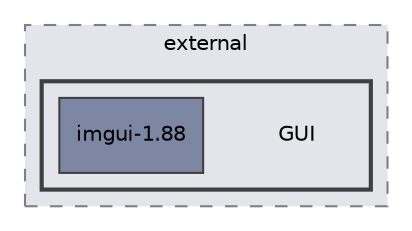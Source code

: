 digraph "C:/__PR00F__/___developing___/projects/PGE/PGE/PURE/include/external/GUI"
{
 // LATEX_PDF_SIZE
  edge [fontname="Helvetica",fontsize="10",labelfontname="Helvetica",labelfontsize="10"];
  node [fontname="Helvetica",fontsize="10",shape=record];
  compound=true
  subgraph clusterdir_084c3372eb33ddff2f732c4dd4944db2 {
    graph [ bgcolor="#e3e5eb", pencolor="grey50", style="filled,dashed,", label="external", fontname="Helvetica", fontsize="10", URL="dir_084c3372eb33ddff2f732c4dd4944db2.html"]
  subgraph clusterdir_1fbc6016644936e068fb5785dd733572 {
    graph [ bgcolor="#e3e5eb", pencolor="grey25", style="filled,bold,", label="", fontname="Helvetica", fontsize="10", URL="dir_1fbc6016644936e068fb5785dd733572.html"]
    dir_1fbc6016644936e068fb5785dd733572 [shape=plaintext, label="GUI"];
  dir_ff9d2ea95c8f39f6119fa5faac3b2f1e [shape=box, label="imgui-1.88", style="filled,", fillcolor="#7d86a3", color="grey25", URL="dir_ff9d2ea95c8f39f6119fa5faac3b2f1e.html"];
  }
  }
}

